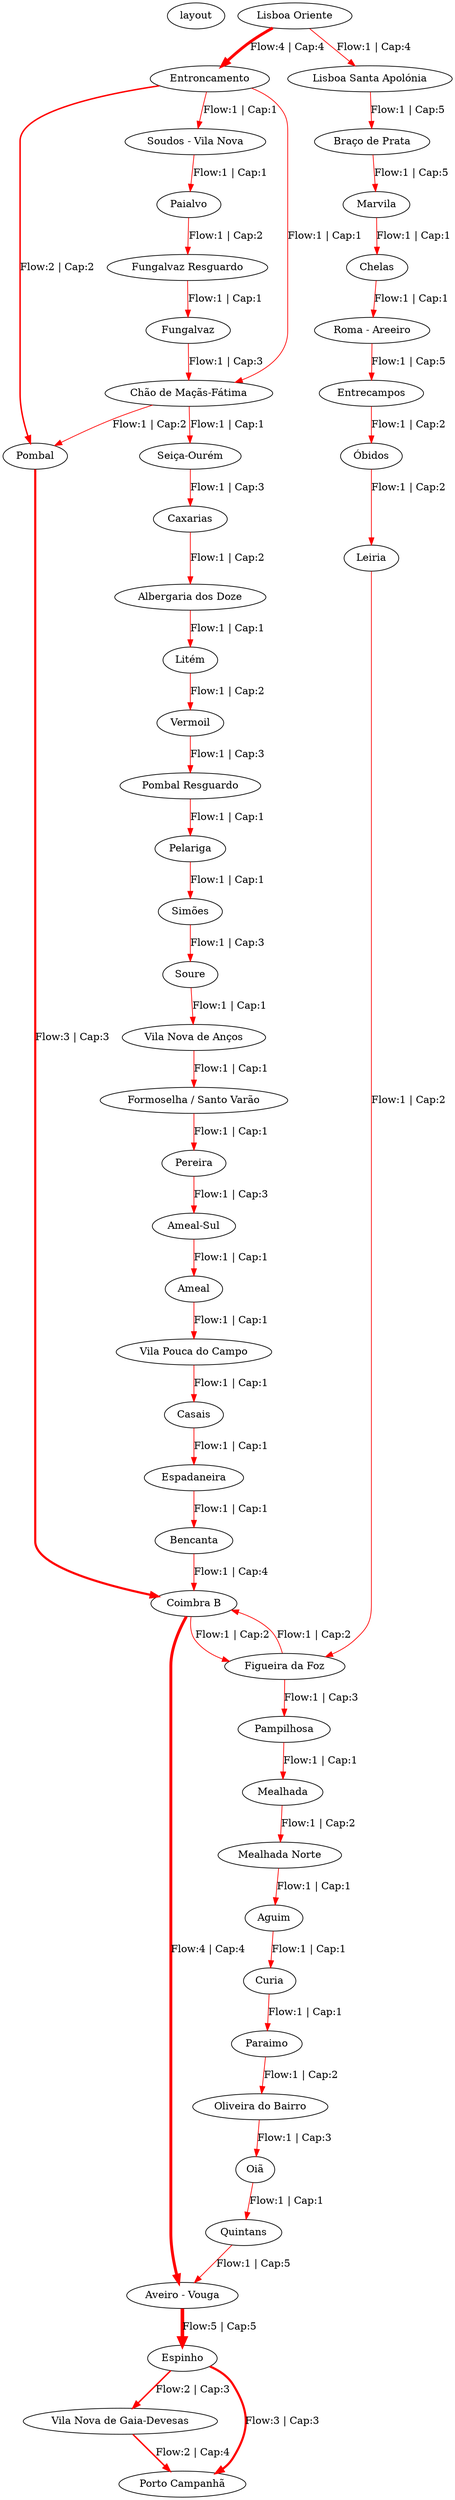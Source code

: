 digraph G {
layout: neato;

	"Lisboa Oriente" -> "Entroncamento" [label="Flow:4 | Cap:4", color=red, penwidth=4];
	"Lisboa Oriente" -> "Lisboa Santa Apolónia" [label="Flow:1 | Cap:4", color=red, penwidth=1];
	"Pombal" -> "Coimbra B" [label="Flow:3 | Cap:3", color=red, penwidth=3];
	"Vila Nova de Gaia-Devesas" -> "Porto Campanhã" [label="Flow:2 | Cap:4", color=red, penwidth=2];
	"Seiça-Ourém" -> "Caxarias" [label="Flow:1 | Cap:3", color=red, penwidth=1];
	"Aveiro - Vouga" -> "Espinho" [label="Flow:5 | Cap:5", color=red, penwidth=5];
	"Fungalvaz Resguardo" -> "Fungalvaz" [label="Flow:1 | Cap:1", color=red, penwidth=1];
	"Simões" -> "Soure" [label="Flow:1 | Cap:3", color=red, penwidth=1];
	"Vila Nova de Anços" -> "Formoselha / Santo Varão" [label="Flow:1 | Cap:1", color=red, penwidth=1];
	"Caxarias" -> "Albergaria dos Doze" [label="Flow:1 | Cap:2", color=red, penwidth=1];
	"Entroncamento" -> "Soudos - Vila Nova" [label="Flow:1 | Cap:1", color=red, penwidth=1];
	"Entroncamento" -> "Chão de Maçãs-Fátima" [label="Flow:1 | Cap:1", color=red, penwidth=1];
	"Entroncamento" -> "Pombal" [label="Flow:2 | Cap:2", color=red, penwidth=2];
	"Mealhada Norte" -> "Aguim" [label="Flow:1 | Cap:1", color=red, penwidth=1];
	"Pelariga" -> "Simões" [label="Flow:1 | Cap:1", color=red, penwidth=1];
	"Pereira" -> "Ameal-Sul" [label="Flow:1 | Cap:3", color=red, penwidth=1];
	"Espinho" -> "Porto Campanhã" [label="Flow:3 | Cap:3", color=red, penwidth=3];
	"Espinho" -> "Vila Nova de Gaia-Devesas" [label="Flow:2 | Cap:3", color=red, penwidth=2];
	"Paraimo" -> "Oliveira do Bairro" [label="Flow:1 | Cap:2", color=red, penwidth=1];
	"Vila Pouca do Campo" -> "Casais" [label="Flow:1 | Cap:1", color=red, penwidth=1];
	"Curia" -> "Paraimo" [label="Flow:1 | Cap:1", color=red, penwidth=1];
	"Coimbra B" -> "Figueira da Foz" [label="Flow:1 | Cap:2", color=red, penwidth=1];
	"Coimbra B" -> "Aveiro - Vouga" [label="Flow:4 | Cap:4", color=red, penwidth=4];
	"Vermoil" -> "Pombal Resguardo" [label="Flow:1 | Cap:3", color=red, penwidth=1];
	"Mealhada" -> "Mealhada Norte" [label="Flow:1 | Cap:2", color=red, penwidth=1];
	"Pombal Resguardo" -> "Pelariga" [label="Flow:1 | Cap:1", color=red, penwidth=1];
	"Soure" -> "Vila Nova de Anços" [label="Flow:1 | Cap:1", color=red, penwidth=1];
	"Bencanta" -> "Coimbra B" [label="Flow:1 | Cap:4", color=red, penwidth=1];
	"Aguim" -> "Curia" [label="Flow:1 | Cap:1", color=red, penwidth=1];
	"Ameal" -> "Vila Pouca do Campo" [label="Flow:1 | Cap:1", color=red, penwidth=1];
	"Pampilhosa" -> "Mealhada" [label="Flow:1 | Cap:1", color=red, penwidth=1];
	"Oiã" -> "Quintans" [label="Flow:1 | Cap:1", color=red, penwidth=1];
	"Casais" -> "Espadaneira" [label="Flow:1 | Cap:1", color=red, penwidth=1];
	"Paialvo" -> "Fungalvaz Resguardo" [label="Flow:1 | Cap:2", color=red, penwidth=1];
	"Marvila" -> "Chelas" [label="Flow:1 | Cap:1", color=red, penwidth=1];
	"Roma - Areeiro" -> "Entrecampos" [label="Flow:1 | Cap:5", color=red, penwidth=1];
	"Chelas" -> "Roma - Areeiro" [label="Flow:1 | Cap:1", color=red, penwidth=1];
	"Oliveira do Bairro" -> "Oiã" [label="Flow:1 | Cap:3", color=red, penwidth=1];
	"Quintans" -> "Aveiro - Vouga" [label="Flow:1 | Cap:5", color=red, penwidth=1];
	"Lisboa Santa Apolónia" -> "Braço de Prata" [label="Flow:1 | Cap:5", color=red, penwidth=1];
	"Formoselha / Santo Varão" -> "Pereira" [label="Flow:1 | Cap:1", color=red, penwidth=1];
	"Figueira da Foz" -> "Pampilhosa" [label="Flow:1 | Cap:3", color=red, penwidth=1];
	"Figueira da Foz" -> "Coimbra B" [label="Flow:1 | Cap:2", color=red, penwidth=1];
	"Entrecampos" -> "Óbidos" [label="Flow:1 | Cap:2", color=red, penwidth=1];
	"Albergaria dos Doze" -> "Litém" [label="Flow:1 | Cap:1", color=red, penwidth=1];
	"Soudos - Vila Nova" -> "Paialvo" [label="Flow:1 | Cap:1", color=red, penwidth=1];
	"Braço de Prata" -> "Marvila" [label="Flow:1 | Cap:5", color=red, penwidth=1];
	"Ameal-Sul" -> "Ameal" [label="Flow:1 | Cap:1", color=red, penwidth=1];
	"Espadaneira" -> "Bencanta" [label="Flow:1 | Cap:1", color=red, penwidth=1];
	"Litém" -> "Vermoil" [label="Flow:1 | Cap:2", color=red, penwidth=1];
	"Fungalvaz" -> "Chão de Maçãs-Fátima" [label="Flow:1 | Cap:3", color=red, penwidth=1];
	"Chão de Maçãs-Fátima" -> "Seiça-Ourém" [label="Flow:1 | Cap:1", color=red, penwidth=1];
	"Chão de Maçãs-Fátima" -> "Pombal" [label="Flow:1 | Cap:2", color=red, penwidth=1];
	"Óbidos" -> "Leiria" [label="Flow:1 | Cap:2", color=red, penwidth=1];
	"Leiria" -> "Figueira da Foz" [label="Flow:1 | Cap:2", color=red, penwidth=1];
}